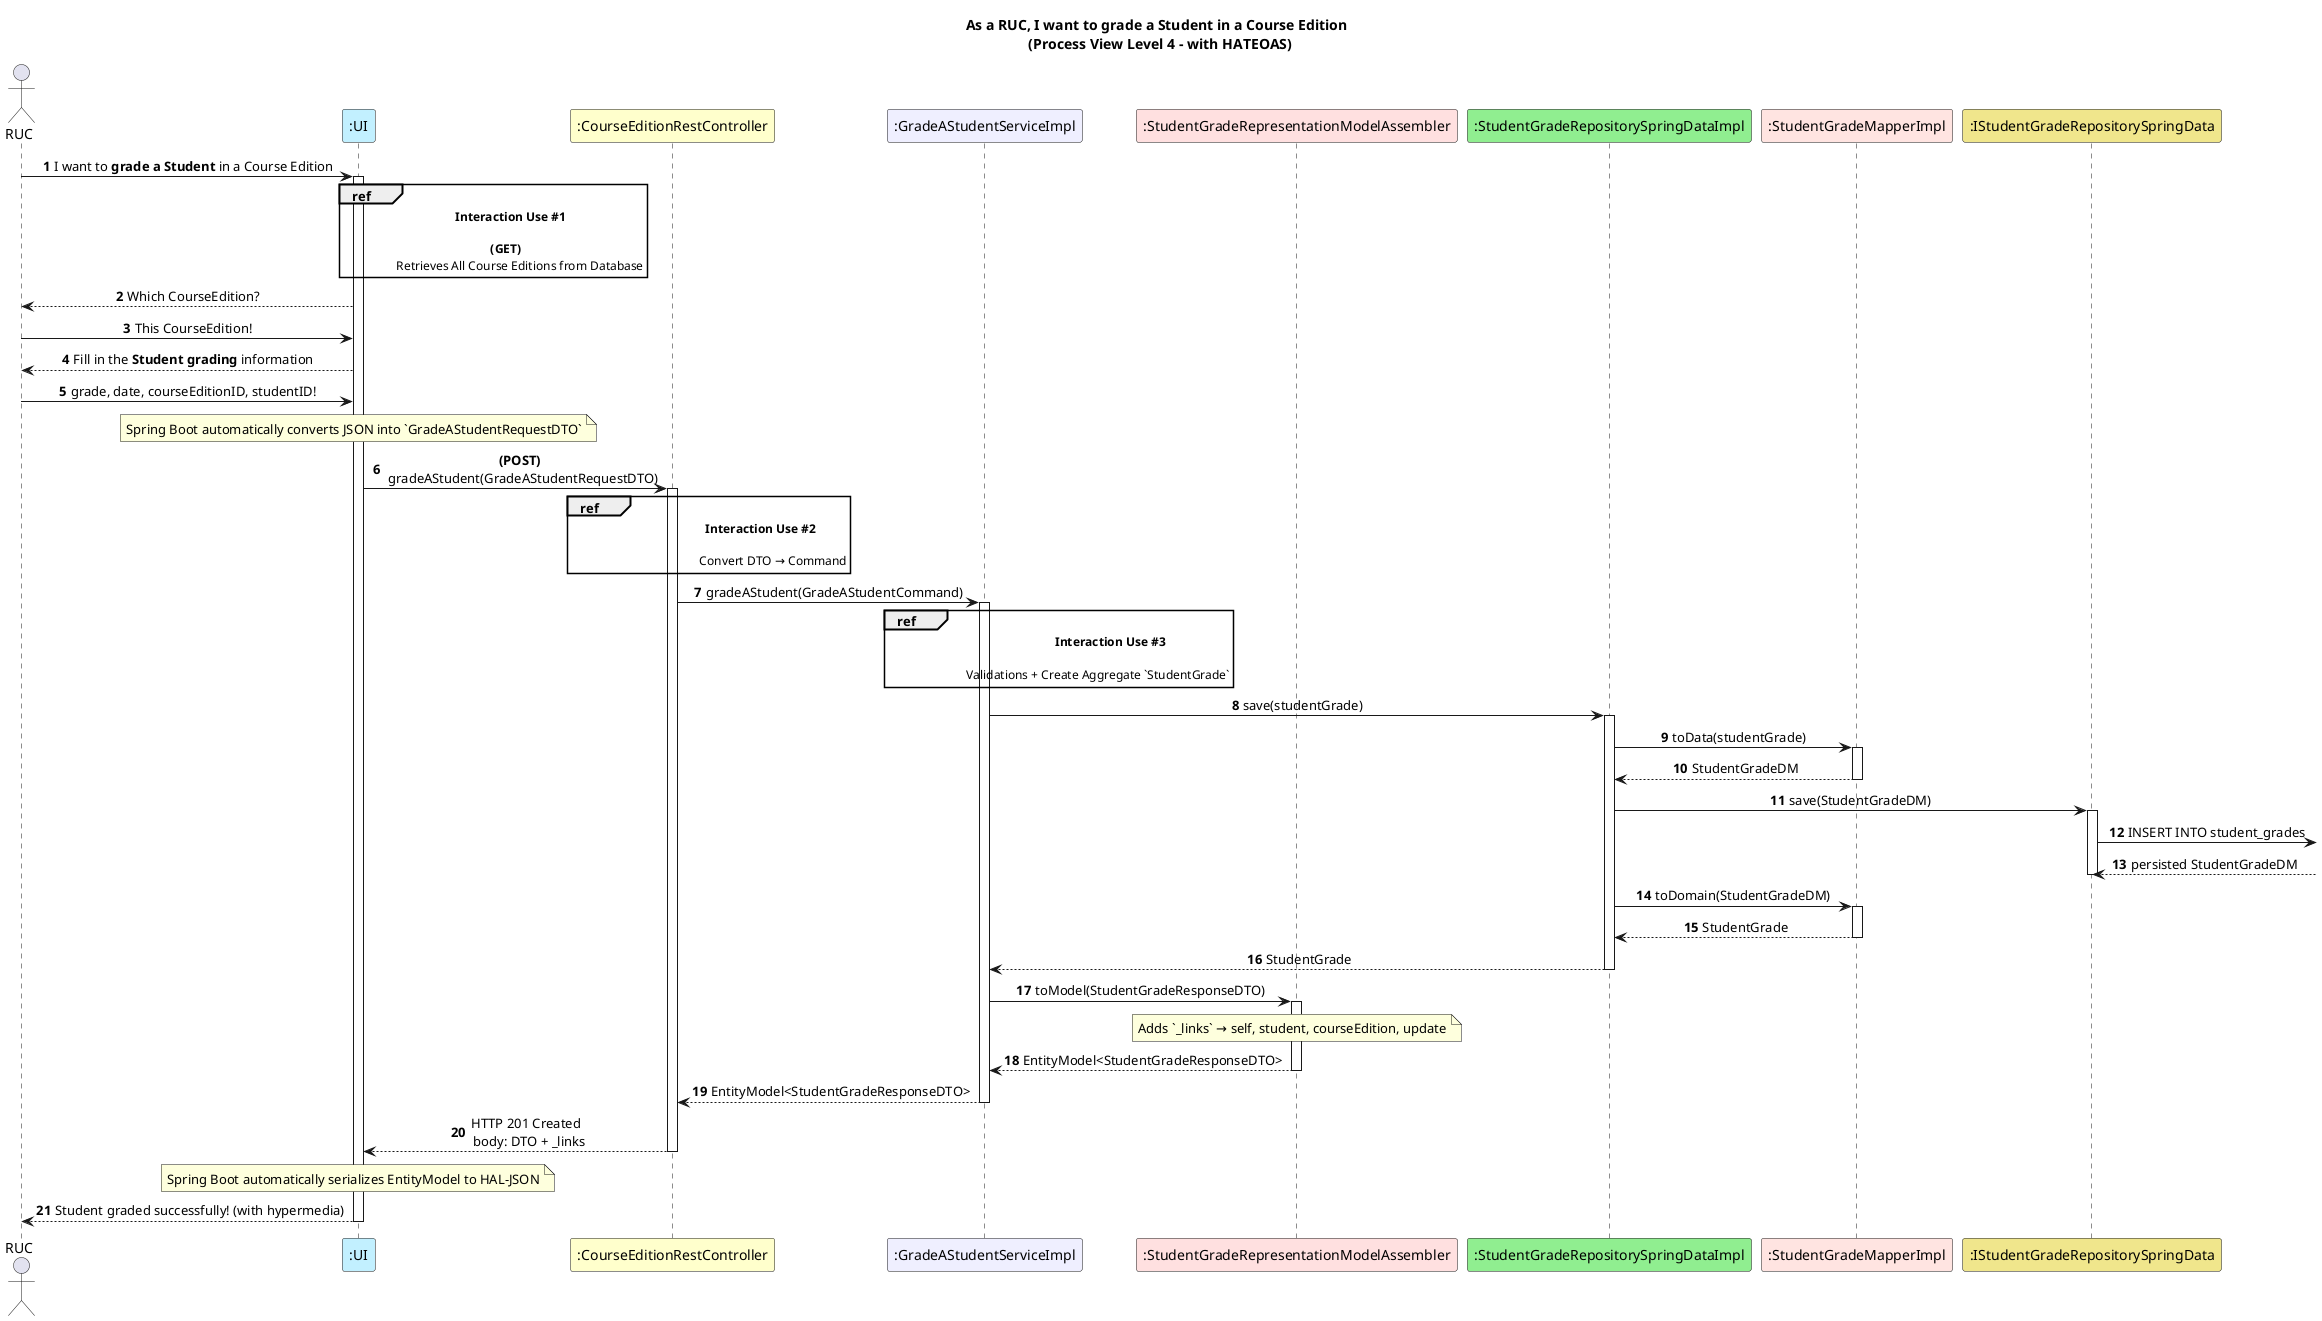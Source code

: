 @startuml
title As a RUC, I want to grade a Student in a Course Edition \n (Process View Level 4 – with HATEOAS)
skinparam sequencemessagealign center
autonumber

actor RUC
participant ":UI" as ui #application
participant ":CourseEditionRestController" as ctrlrREST #business
participant ":GradeAStudentServiceImpl" as service #motivation
participant ":StudentGradeRepresentationModelAssembler" as assembler #implementation
participant ":StudentGradeRepositorySpringDataImpl" as sgr #lightgreen
participant ":StudentGradeMapperImpl" as sgmp #mistyrose
participant ":IStudentGradeRepositorySpringData" as repoSpringData #khaki

RUC -> ui : I want to **grade a Student** in a Course Edition
activate ui

ref over ui : \t    **Interaction Use #1** \n \n \t **(GET)** \n \t \t Retrieves All Course Editions from Database

ui --> RUC : Which CourseEdition?
RUC -> ui : This CourseEdition!

ui --> RUC : Fill in the **Student grading** information
RUC -> ui : grade, date, courseEditionID, studentID!

note over ui : Spring Boot automatically converts JSON into `GradeAStudentRequestDTO`

ui -> ctrlrREST : **(POST)** \n gradeAStudent(GradeAStudentRequestDTO)
activate ctrlrREST

ref over ctrlrREST : \t \t \t \t  **Interaction Use #2** \n \n \t \t \t \t \t Convert DTO → Command

ctrlrREST -> service : gradeAStudent(GradeAStudentCommand)
activate service

ref over service : \t \t \t \t  **Interaction Use #3** \n \n \t \t \t Validations + Create Aggregate `StudentGrade`

service -> sgr : save(studentGrade)
activate sgr

sgr -> sgmp : toData(studentGrade)
activate sgmp
sgmp --> sgr : StudentGradeDM
deactivate sgmp

sgr -> repoSpringData : save(StudentGradeDM)
activate repoSpringData
repoSpringData -> : INSERT INTO student_grades
repoSpringData <-- : persisted StudentGradeDM
deactivate repoSpringData

sgr -> sgmp : toDomain(StudentGradeDM)
activate sgmp
sgmp --> sgr : StudentGrade
deactivate sgmp

sgr --> service : StudentGrade
deactivate sgr

service -> assembler : toModel(StudentGradeResponseDTO)
activate assembler
note over assembler : Adds `_links` → self, student, courseEdition, update
assembler --> service : EntityModel<StudentGradeResponseDTO>
deactivate assembler

service --> ctrlrREST : EntityModel<StudentGradeResponseDTO>
deactivate service

ctrlrREST --> ui : HTTP 201 Created \n body: DTO + _links
deactivate ctrlrREST

note over ui : Spring Boot automatically serializes EntityModel to HAL-JSON

ui --> RUC : Student graded successfully! (with hypermedia)
deactivate ui
@enduml
